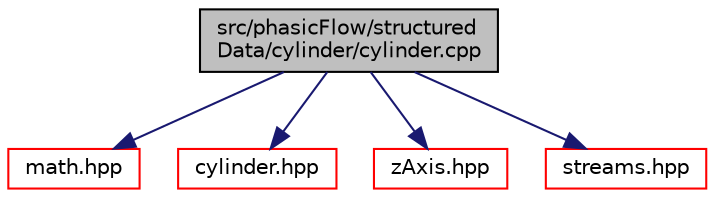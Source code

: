 digraph "src/phasicFlow/structuredData/cylinder/cylinder.cpp"
{
 // LATEX_PDF_SIZE
  edge [fontname="Helvetica",fontsize="10",labelfontname="Helvetica",labelfontsize="10"];
  node [fontname="Helvetica",fontsize="10",shape=record];
  Node1 [label="src/phasicFlow/structured\lData/cylinder/cylinder.cpp",height=0.2,width=0.4,color="black", fillcolor="grey75", style="filled", fontcolor="black",tooltip=" "];
  Node1 -> Node2 [color="midnightblue",fontsize="10",style="solid",fontname="Helvetica"];
  Node2 [label="math.hpp",height=0.2,width=0.4,color="red", fillcolor="white", style="filled",URL="$math_8hpp.html",tooltip=" "];
  Node1 -> Node8 [color="midnightblue",fontsize="10",style="solid",fontname="Helvetica"];
  Node8 [label="cylinder.hpp",height=0.2,width=0.4,color="red", fillcolor="white", style="filled",URL="$cylinder_8hpp.html",tooltip=" "];
  Node1 -> Node52 [color="midnightblue",fontsize="10",style="solid",fontname="Helvetica"];
  Node52 [label="zAxis.hpp",height=0.2,width=0.4,color="red", fillcolor="white", style="filled",URL="$zAxis_8hpp.html",tooltip=" "];
  Node1 -> Node54 [color="midnightblue",fontsize="10",style="solid",fontname="Helvetica"];
  Node54 [label="streams.hpp",height=0.2,width=0.4,color="red", fillcolor="white", style="filled",URL="$streams_8hpp.html",tooltip=" "];
}
